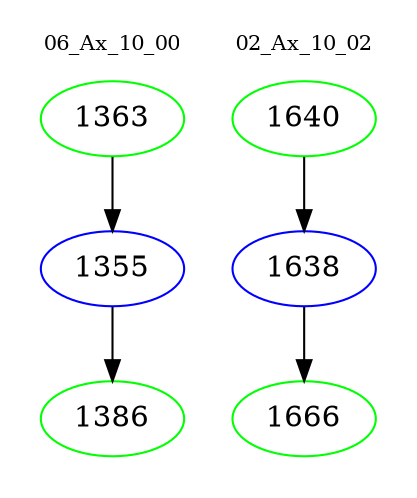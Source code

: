 digraph{
subgraph cluster_0 {
color = white
label = "06_Ax_10_00";
fontsize=10;
T0_1363 [label="1363", color="green"]
T0_1363 -> T0_1355 [color="black"]
T0_1355 [label="1355", color="blue"]
T0_1355 -> T0_1386 [color="black"]
T0_1386 [label="1386", color="green"]
}
subgraph cluster_1 {
color = white
label = "02_Ax_10_02";
fontsize=10;
T1_1640 [label="1640", color="green"]
T1_1640 -> T1_1638 [color="black"]
T1_1638 [label="1638", color="blue"]
T1_1638 -> T1_1666 [color="black"]
T1_1666 [label="1666", color="green"]
}
}
